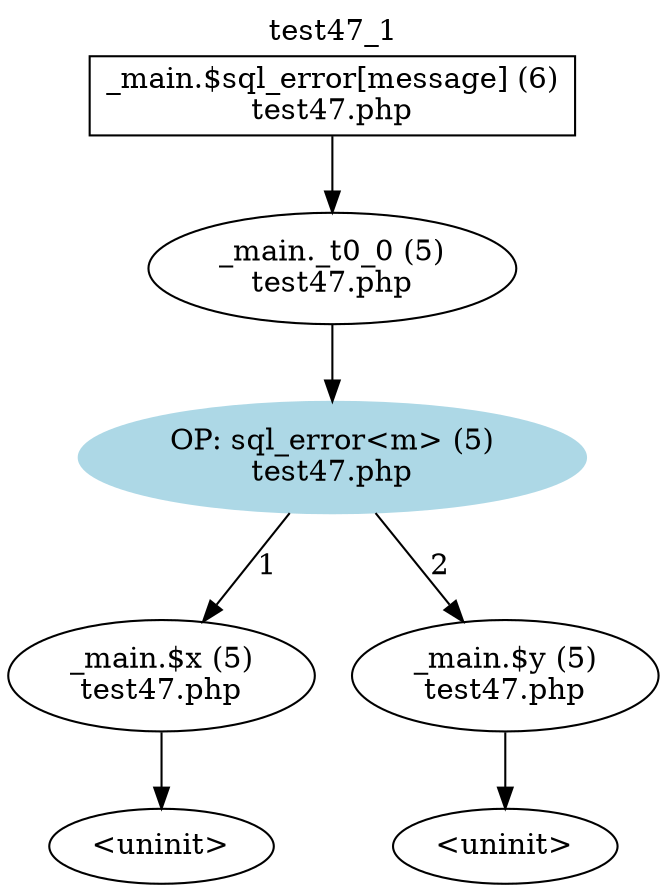 digraph cfg {
  label="test47_1";
  labelloc=t;
  n1 [shape=box, label="_main.$sql_error[message] (6)\ntest47.php"];
  n2 [shape=ellipse, label="_main._t0_0 (5)\ntest47.php"];
  n3 [shape=ellipse, label="OP: sql_error<m> (5)\ntest47.php",style=filled,color=lightblue];
  n4 [shape=ellipse, label="_main.$x (5)\ntest47.php"];
  n5 [shape=ellipse, label="_main.$y (5)\ntest47.php"];
  n6 [shape=ellipse, label="<uninit>"];
  n7 [shape=ellipse, label="<uninit>"];
  n1 -> n2;
  n2 -> n3;
  n3 -> n4[label="1"];
  n3 -> n5[label="2"];
  n4 -> n6;
  n5 -> n7;
}
